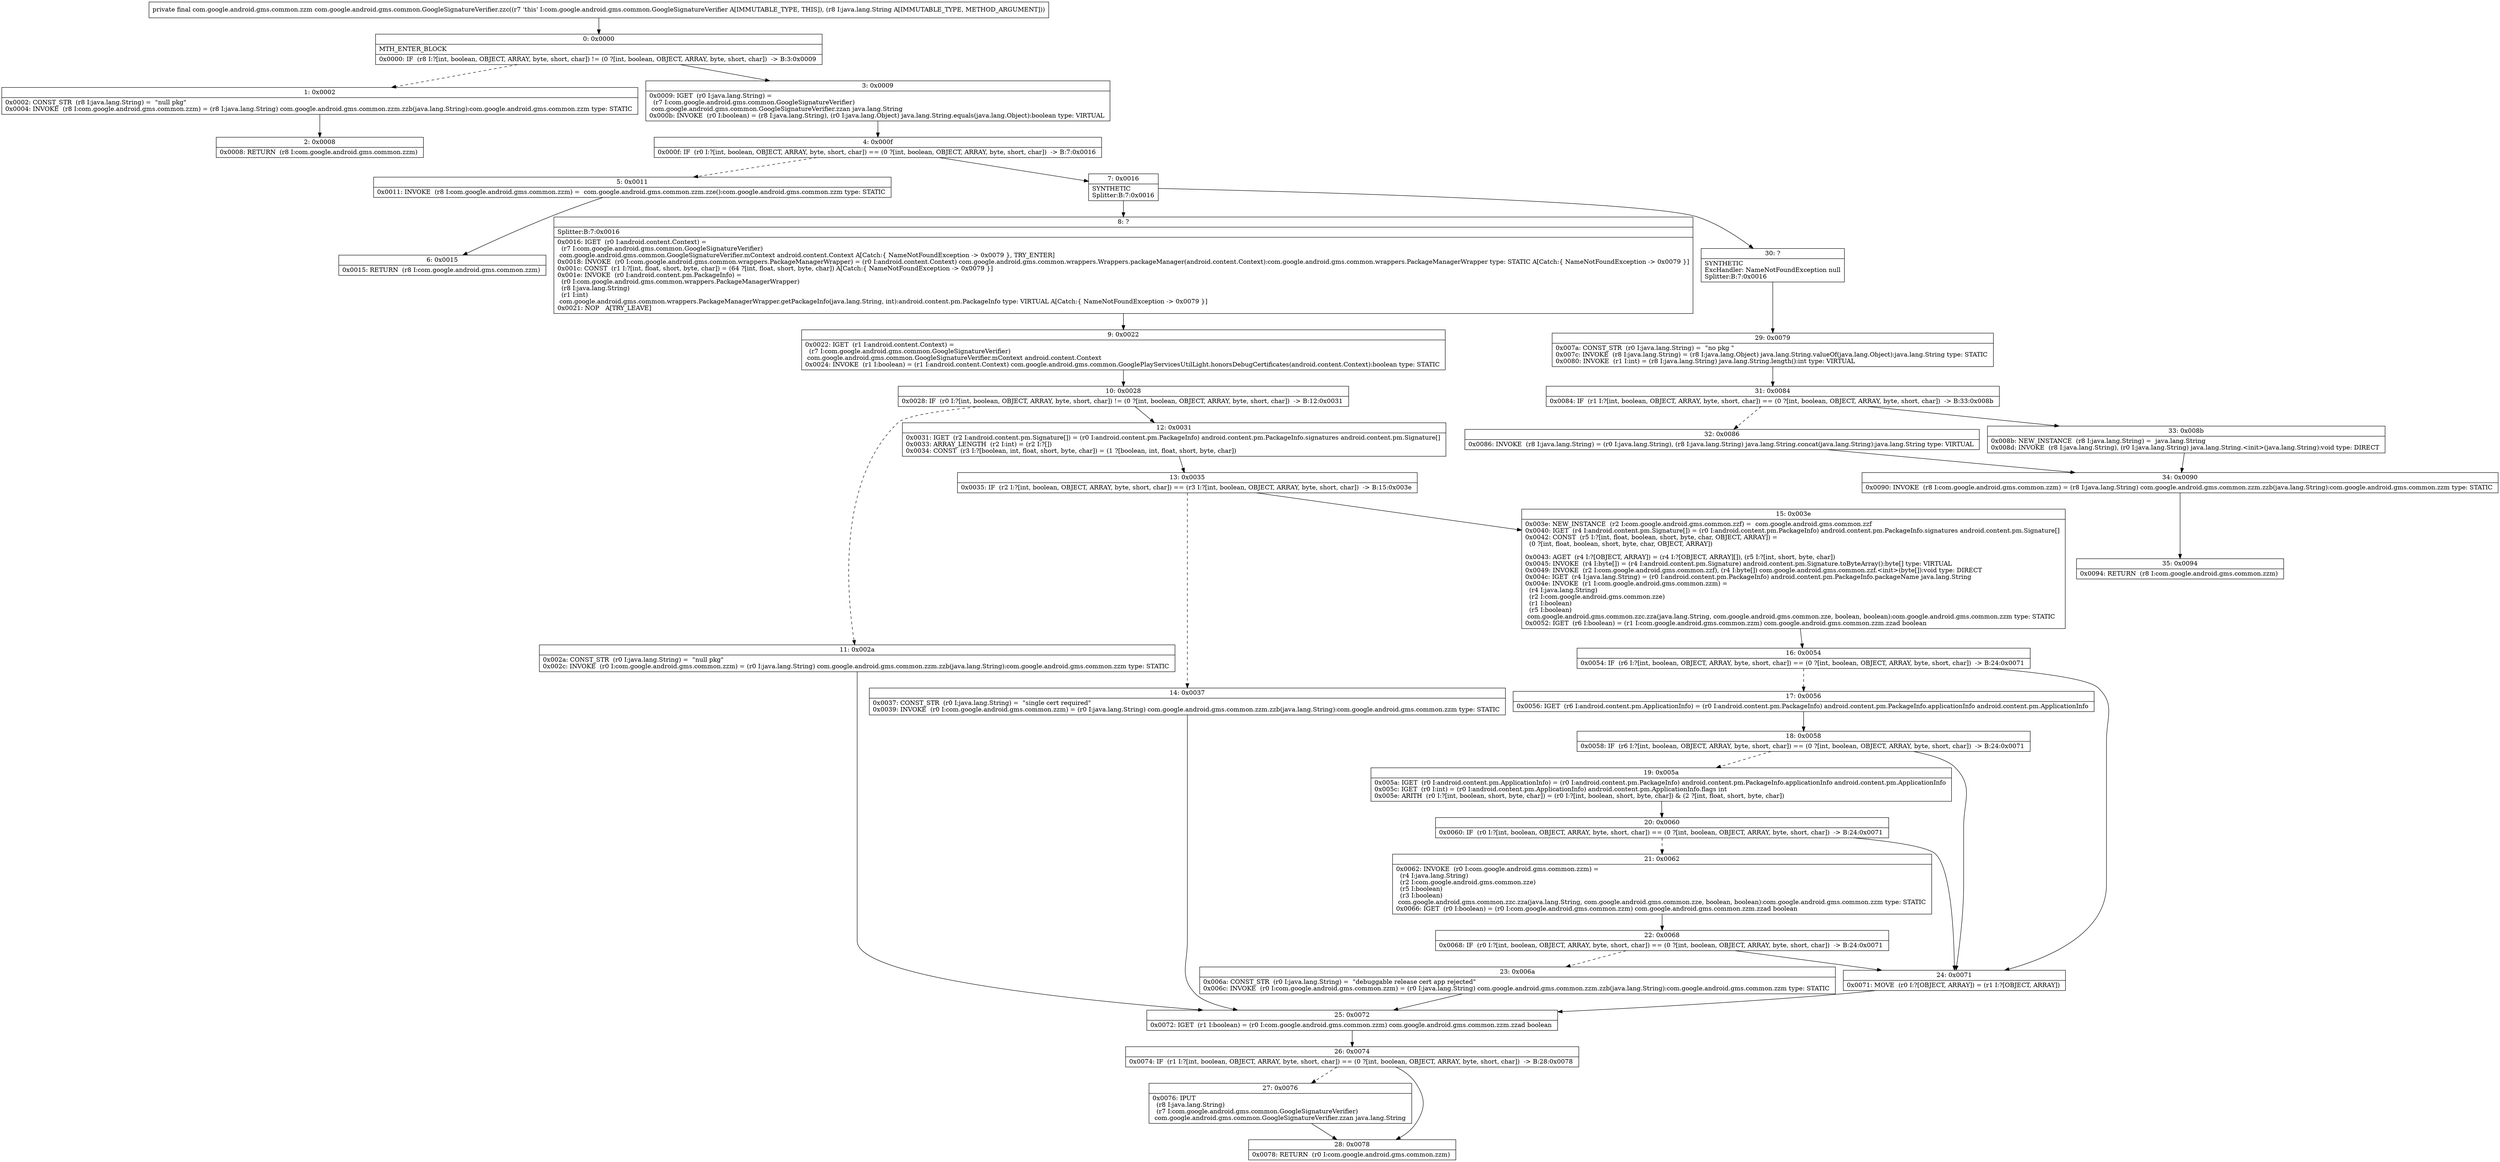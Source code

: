 digraph "CFG forcom.google.android.gms.common.GoogleSignatureVerifier.zzc(Ljava\/lang\/String;)Lcom\/google\/android\/gms\/common\/zzm;" {
Node_0 [shape=record,label="{0\:\ 0x0000|MTH_ENTER_BLOCK\l|0x0000: IF  (r8 I:?[int, boolean, OBJECT, ARRAY, byte, short, char]) != (0 ?[int, boolean, OBJECT, ARRAY, byte, short, char])  \-\> B:3:0x0009 \l}"];
Node_1 [shape=record,label="{1\:\ 0x0002|0x0002: CONST_STR  (r8 I:java.lang.String) =  \"null pkg\" \l0x0004: INVOKE  (r8 I:com.google.android.gms.common.zzm) = (r8 I:java.lang.String) com.google.android.gms.common.zzm.zzb(java.lang.String):com.google.android.gms.common.zzm type: STATIC \l}"];
Node_2 [shape=record,label="{2\:\ 0x0008|0x0008: RETURN  (r8 I:com.google.android.gms.common.zzm) \l}"];
Node_3 [shape=record,label="{3\:\ 0x0009|0x0009: IGET  (r0 I:java.lang.String) = \l  (r7 I:com.google.android.gms.common.GoogleSignatureVerifier)\l com.google.android.gms.common.GoogleSignatureVerifier.zzan java.lang.String \l0x000b: INVOKE  (r0 I:boolean) = (r8 I:java.lang.String), (r0 I:java.lang.Object) java.lang.String.equals(java.lang.Object):boolean type: VIRTUAL \l}"];
Node_4 [shape=record,label="{4\:\ 0x000f|0x000f: IF  (r0 I:?[int, boolean, OBJECT, ARRAY, byte, short, char]) == (0 ?[int, boolean, OBJECT, ARRAY, byte, short, char])  \-\> B:7:0x0016 \l}"];
Node_5 [shape=record,label="{5\:\ 0x0011|0x0011: INVOKE  (r8 I:com.google.android.gms.common.zzm) =  com.google.android.gms.common.zzm.zze():com.google.android.gms.common.zzm type: STATIC \l}"];
Node_6 [shape=record,label="{6\:\ 0x0015|0x0015: RETURN  (r8 I:com.google.android.gms.common.zzm) \l}"];
Node_7 [shape=record,label="{7\:\ 0x0016|SYNTHETIC\lSplitter:B:7:0x0016\l}"];
Node_8 [shape=record,label="{8\:\ ?|Splitter:B:7:0x0016\l|0x0016: IGET  (r0 I:android.content.Context) = \l  (r7 I:com.google.android.gms.common.GoogleSignatureVerifier)\l com.google.android.gms.common.GoogleSignatureVerifier.mContext android.content.Context A[Catch:\{ NameNotFoundException \-\> 0x0079 \}, TRY_ENTER]\l0x0018: INVOKE  (r0 I:com.google.android.gms.common.wrappers.PackageManagerWrapper) = (r0 I:android.content.Context) com.google.android.gms.common.wrappers.Wrappers.packageManager(android.content.Context):com.google.android.gms.common.wrappers.PackageManagerWrapper type: STATIC A[Catch:\{ NameNotFoundException \-\> 0x0079 \}]\l0x001c: CONST  (r1 I:?[int, float, short, byte, char]) = (64 ?[int, float, short, byte, char]) A[Catch:\{ NameNotFoundException \-\> 0x0079 \}]\l0x001e: INVOKE  (r0 I:android.content.pm.PackageInfo) = \l  (r0 I:com.google.android.gms.common.wrappers.PackageManagerWrapper)\l  (r8 I:java.lang.String)\l  (r1 I:int)\l com.google.android.gms.common.wrappers.PackageManagerWrapper.getPackageInfo(java.lang.String, int):android.content.pm.PackageInfo type: VIRTUAL A[Catch:\{ NameNotFoundException \-\> 0x0079 \}]\l0x0021: NOP   A[TRY_LEAVE]\l}"];
Node_9 [shape=record,label="{9\:\ 0x0022|0x0022: IGET  (r1 I:android.content.Context) = \l  (r7 I:com.google.android.gms.common.GoogleSignatureVerifier)\l com.google.android.gms.common.GoogleSignatureVerifier.mContext android.content.Context \l0x0024: INVOKE  (r1 I:boolean) = (r1 I:android.content.Context) com.google.android.gms.common.GooglePlayServicesUtilLight.honorsDebugCertificates(android.content.Context):boolean type: STATIC \l}"];
Node_10 [shape=record,label="{10\:\ 0x0028|0x0028: IF  (r0 I:?[int, boolean, OBJECT, ARRAY, byte, short, char]) != (0 ?[int, boolean, OBJECT, ARRAY, byte, short, char])  \-\> B:12:0x0031 \l}"];
Node_11 [shape=record,label="{11\:\ 0x002a|0x002a: CONST_STR  (r0 I:java.lang.String) =  \"null pkg\" \l0x002c: INVOKE  (r0 I:com.google.android.gms.common.zzm) = (r0 I:java.lang.String) com.google.android.gms.common.zzm.zzb(java.lang.String):com.google.android.gms.common.zzm type: STATIC \l}"];
Node_12 [shape=record,label="{12\:\ 0x0031|0x0031: IGET  (r2 I:android.content.pm.Signature[]) = (r0 I:android.content.pm.PackageInfo) android.content.pm.PackageInfo.signatures android.content.pm.Signature[] \l0x0033: ARRAY_LENGTH  (r2 I:int) = (r2 I:?[]) \l0x0034: CONST  (r3 I:?[boolean, int, float, short, byte, char]) = (1 ?[boolean, int, float, short, byte, char]) \l}"];
Node_13 [shape=record,label="{13\:\ 0x0035|0x0035: IF  (r2 I:?[int, boolean, OBJECT, ARRAY, byte, short, char]) == (r3 I:?[int, boolean, OBJECT, ARRAY, byte, short, char])  \-\> B:15:0x003e \l}"];
Node_14 [shape=record,label="{14\:\ 0x0037|0x0037: CONST_STR  (r0 I:java.lang.String) =  \"single cert required\" \l0x0039: INVOKE  (r0 I:com.google.android.gms.common.zzm) = (r0 I:java.lang.String) com.google.android.gms.common.zzm.zzb(java.lang.String):com.google.android.gms.common.zzm type: STATIC \l}"];
Node_15 [shape=record,label="{15\:\ 0x003e|0x003e: NEW_INSTANCE  (r2 I:com.google.android.gms.common.zzf) =  com.google.android.gms.common.zzf \l0x0040: IGET  (r4 I:android.content.pm.Signature[]) = (r0 I:android.content.pm.PackageInfo) android.content.pm.PackageInfo.signatures android.content.pm.Signature[] \l0x0042: CONST  (r5 I:?[int, float, boolean, short, byte, char, OBJECT, ARRAY]) = \l  (0 ?[int, float, boolean, short, byte, char, OBJECT, ARRAY])\l \l0x0043: AGET  (r4 I:?[OBJECT, ARRAY]) = (r4 I:?[OBJECT, ARRAY][]), (r5 I:?[int, short, byte, char]) \l0x0045: INVOKE  (r4 I:byte[]) = (r4 I:android.content.pm.Signature) android.content.pm.Signature.toByteArray():byte[] type: VIRTUAL \l0x0049: INVOKE  (r2 I:com.google.android.gms.common.zzf), (r4 I:byte[]) com.google.android.gms.common.zzf.\<init\>(byte[]):void type: DIRECT \l0x004c: IGET  (r4 I:java.lang.String) = (r0 I:android.content.pm.PackageInfo) android.content.pm.PackageInfo.packageName java.lang.String \l0x004e: INVOKE  (r1 I:com.google.android.gms.common.zzm) = \l  (r4 I:java.lang.String)\l  (r2 I:com.google.android.gms.common.zze)\l  (r1 I:boolean)\l  (r5 I:boolean)\l com.google.android.gms.common.zzc.zza(java.lang.String, com.google.android.gms.common.zze, boolean, boolean):com.google.android.gms.common.zzm type: STATIC \l0x0052: IGET  (r6 I:boolean) = (r1 I:com.google.android.gms.common.zzm) com.google.android.gms.common.zzm.zzad boolean \l}"];
Node_16 [shape=record,label="{16\:\ 0x0054|0x0054: IF  (r6 I:?[int, boolean, OBJECT, ARRAY, byte, short, char]) == (0 ?[int, boolean, OBJECT, ARRAY, byte, short, char])  \-\> B:24:0x0071 \l}"];
Node_17 [shape=record,label="{17\:\ 0x0056|0x0056: IGET  (r6 I:android.content.pm.ApplicationInfo) = (r0 I:android.content.pm.PackageInfo) android.content.pm.PackageInfo.applicationInfo android.content.pm.ApplicationInfo \l}"];
Node_18 [shape=record,label="{18\:\ 0x0058|0x0058: IF  (r6 I:?[int, boolean, OBJECT, ARRAY, byte, short, char]) == (0 ?[int, boolean, OBJECT, ARRAY, byte, short, char])  \-\> B:24:0x0071 \l}"];
Node_19 [shape=record,label="{19\:\ 0x005a|0x005a: IGET  (r0 I:android.content.pm.ApplicationInfo) = (r0 I:android.content.pm.PackageInfo) android.content.pm.PackageInfo.applicationInfo android.content.pm.ApplicationInfo \l0x005c: IGET  (r0 I:int) = (r0 I:android.content.pm.ApplicationInfo) android.content.pm.ApplicationInfo.flags int \l0x005e: ARITH  (r0 I:?[int, boolean, short, byte, char]) = (r0 I:?[int, boolean, short, byte, char]) & (2 ?[int, float, short, byte, char]) \l}"];
Node_20 [shape=record,label="{20\:\ 0x0060|0x0060: IF  (r0 I:?[int, boolean, OBJECT, ARRAY, byte, short, char]) == (0 ?[int, boolean, OBJECT, ARRAY, byte, short, char])  \-\> B:24:0x0071 \l}"];
Node_21 [shape=record,label="{21\:\ 0x0062|0x0062: INVOKE  (r0 I:com.google.android.gms.common.zzm) = \l  (r4 I:java.lang.String)\l  (r2 I:com.google.android.gms.common.zze)\l  (r5 I:boolean)\l  (r3 I:boolean)\l com.google.android.gms.common.zzc.zza(java.lang.String, com.google.android.gms.common.zze, boolean, boolean):com.google.android.gms.common.zzm type: STATIC \l0x0066: IGET  (r0 I:boolean) = (r0 I:com.google.android.gms.common.zzm) com.google.android.gms.common.zzm.zzad boolean \l}"];
Node_22 [shape=record,label="{22\:\ 0x0068|0x0068: IF  (r0 I:?[int, boolean, OBJECT, ARRAY, byte, short, char]) == (0 ?[int, boolean, OBJECT, ARRAY, byte, short, char])  \-\> B:24:0x0071 \l}"];
Node_23 [shape=record,label="{23\:\ 0x006a|0x006a: CONST_STR  (r0 I:java.lang.String) =  \"debuggable release cert app rejected\" \l0x006c: INVOKE  (r0 I:com.google.android.gms.common.zzm) = (r0 I:java.lang.String) com.google.android.gms.common.zzm.zzb(java.lang.String):com.google.android.gms.common.zzm type: STATIC \l}"];
Node_24 [shape=record,label="{24\:\ 0x0071|0x0071: MOVE  (r0 I:?[OBJECT, ARRAY]) = (r1 I:?[OBJECT, ARRAY]) \l}"];
Node_25 [shape=record,label="{25\:\ 0x0072|0x0072: IGET  (r1 I:boolean) = (r0 I:com.google.android.gms.common.zzm) com.google.android.gms.common.zzm.zzad boolean \l}"];
Node_26 [shape=record,label="{26\:\ 0x0074|0x0074: IF  (r1 I:?[int, boolean, OBJECT, ARRAY, byte, short, char]) == (0 ?[int, boolean, OBJECT, ARRAY, byte, short, char])  \-\> B:28:0x0078 \l}"];
Node_27 [shape=record,label="{27\:\ 0x0076|0x0076: IPUT  \l  (r8 I:java.lang.String)\l  (r7 I:com.google.android.gms.common.GoogleSignatureVerifier)\l com.google.android.gms.common.GoogleSignatureVerifier.zzan java.lang.String \l}"];
Node_28 [shape=record,label="{28\:\ 0x0078|0x0078: RETURN  (r0 I:com.google.android.gms.common.zzm) \l}"];
Node_29 [shape=record,label="{29\:\ 0x0079|0x007a: CONST_STR  (r0 I:java.lang.String) =  \"no pkg \" \l0x007c: INVOKE  (r8 I:java.lang.String) = (r8 I:java.lang.Object) java.lang.String.valueOf(java.lang.Object):java.lang.String type: STATIC \l0x0080: INVOKE  (r1 I:int) = (r8 I:java.lang.String) java.lang.String.length():int type: VIRTUAL \l}"];
Node_30 [shape=record,label="{30\:\ ?|SYNTHETIC\lExcHandler: NameNotFoundException null\lSplitter:B:7:0x0016\l}"];
Node_31 [shape=record,label="{31\:\ 0x0084|0x0084: IF  (r1 I:?[int, boolean, OBJECT, ARRAY, byte, short, char]) == (0 ?[int, boolean, OBJECT, ARRAY, byte, short, char])  \-\> B:33:0x008b \l}"];
Node_32 [shape=record,label="{32\:\ 0x0086|0x0086: INVOKE  (r8 I:java.lang.String) = (r0 I:java.lang.String), (r8 I:java.lang.String) java.lang.String.concat(java.lang.String):java.lang.String type: VIRTUAL \l}"];
Node_33 [shape=record,label="{33\:\ 0x008b|0x008b: NEW_INSTANCE  (r8 I:java.lang.String) =  java.lang.String \l0x008d: INVOKE  (r8 I:java.lang.String), (r0 I:java.lang.String) java.lang.String.\<init\>(java.lang.String):void type: DIRECT \l}"];
Node_34 [shape=record,label="{34\:\ 0x0090|0x0090: INVOKE  (r8 I:com.google.android.gms.common.zzm) = (r8 I:java.lang.String) com.google.android.gms.common.zzm.zzb(java.lang.String):com.google.android.gms.common.zzm type: STATIC \l}"];
Node_35 [shape=record,label="{35\:\ 0x0094|0x0094: RETURN  (r8 I:com.google.android.gms.common.zzm) \l}"];
MethodNode[shape=record,label="{private final com.google.android.gms.common.zzm com.google.android.gms.common.GoogleSignatureVerifier.zzc((r7 'this' I:com.google.android.gms.common.GoogleSignatureVerifier A[IMMUTABLE_TYPE, THIS]), (r8 I:java.lang.String A[IMMUTABLE_TYPE, METHOD_ARGUMENT])) }"];
MethodNode -> Node_0;
Node_0 -> Node_1[style=dashed];
Node_0 -> Node_3;
Node_1 -> Node_2;
Node_3 -> Node_4;
Node_4 -> Node_5[style=dashed];
Node_4 -> Node_7;
Node_5 -> Node_6;
Node_7 -> Node_8;
Node_7 -> Node_30;
Node_8 -> Node_9;
Node_9 -> Node_10;
Node_10 -> Node_11[style=dashed];
Node_10 -> Node_12;
Node_11 -> Node_25;
Node_12 -> Node_13;
Node_13 -> Node_14[style=dashed];
Node_13 -> Node_15;
Node_14 -> Node_25;
Node_15 -> Node_16;
Node_16 -> Node_17[style=dashed];
Node_16 -> Node_24;
Node_17 -> Node_18;
Node_18 -> Node_19[style=dashed];
Node_18 -> Node_24;
Node_19 -> Node_20;
Node_20 -> Node_21[style=dashed];
Node_20 -> Node_24;
Node_21 -> Node_22;
Node_22 -> Node_23[style=dashed];
Node_22 -> Node_24;
Node_23 -> Node_25;
Node_24 -> Node_25;
Node_25 -> Node_26;
Node_26 -> Node_27[style=dashed];
Node_26 -> Node_28;
Node_27 -> Node_28;
Node_29 -> Node_31;
Node_30 -> Node_29;
Node_31 -> Node_32[style=dashed];
Node_31 -> Node_33;
Node_32 -> Node_34;
Node_33 -> Node_34;
Node_34 -> Node_35;
}

